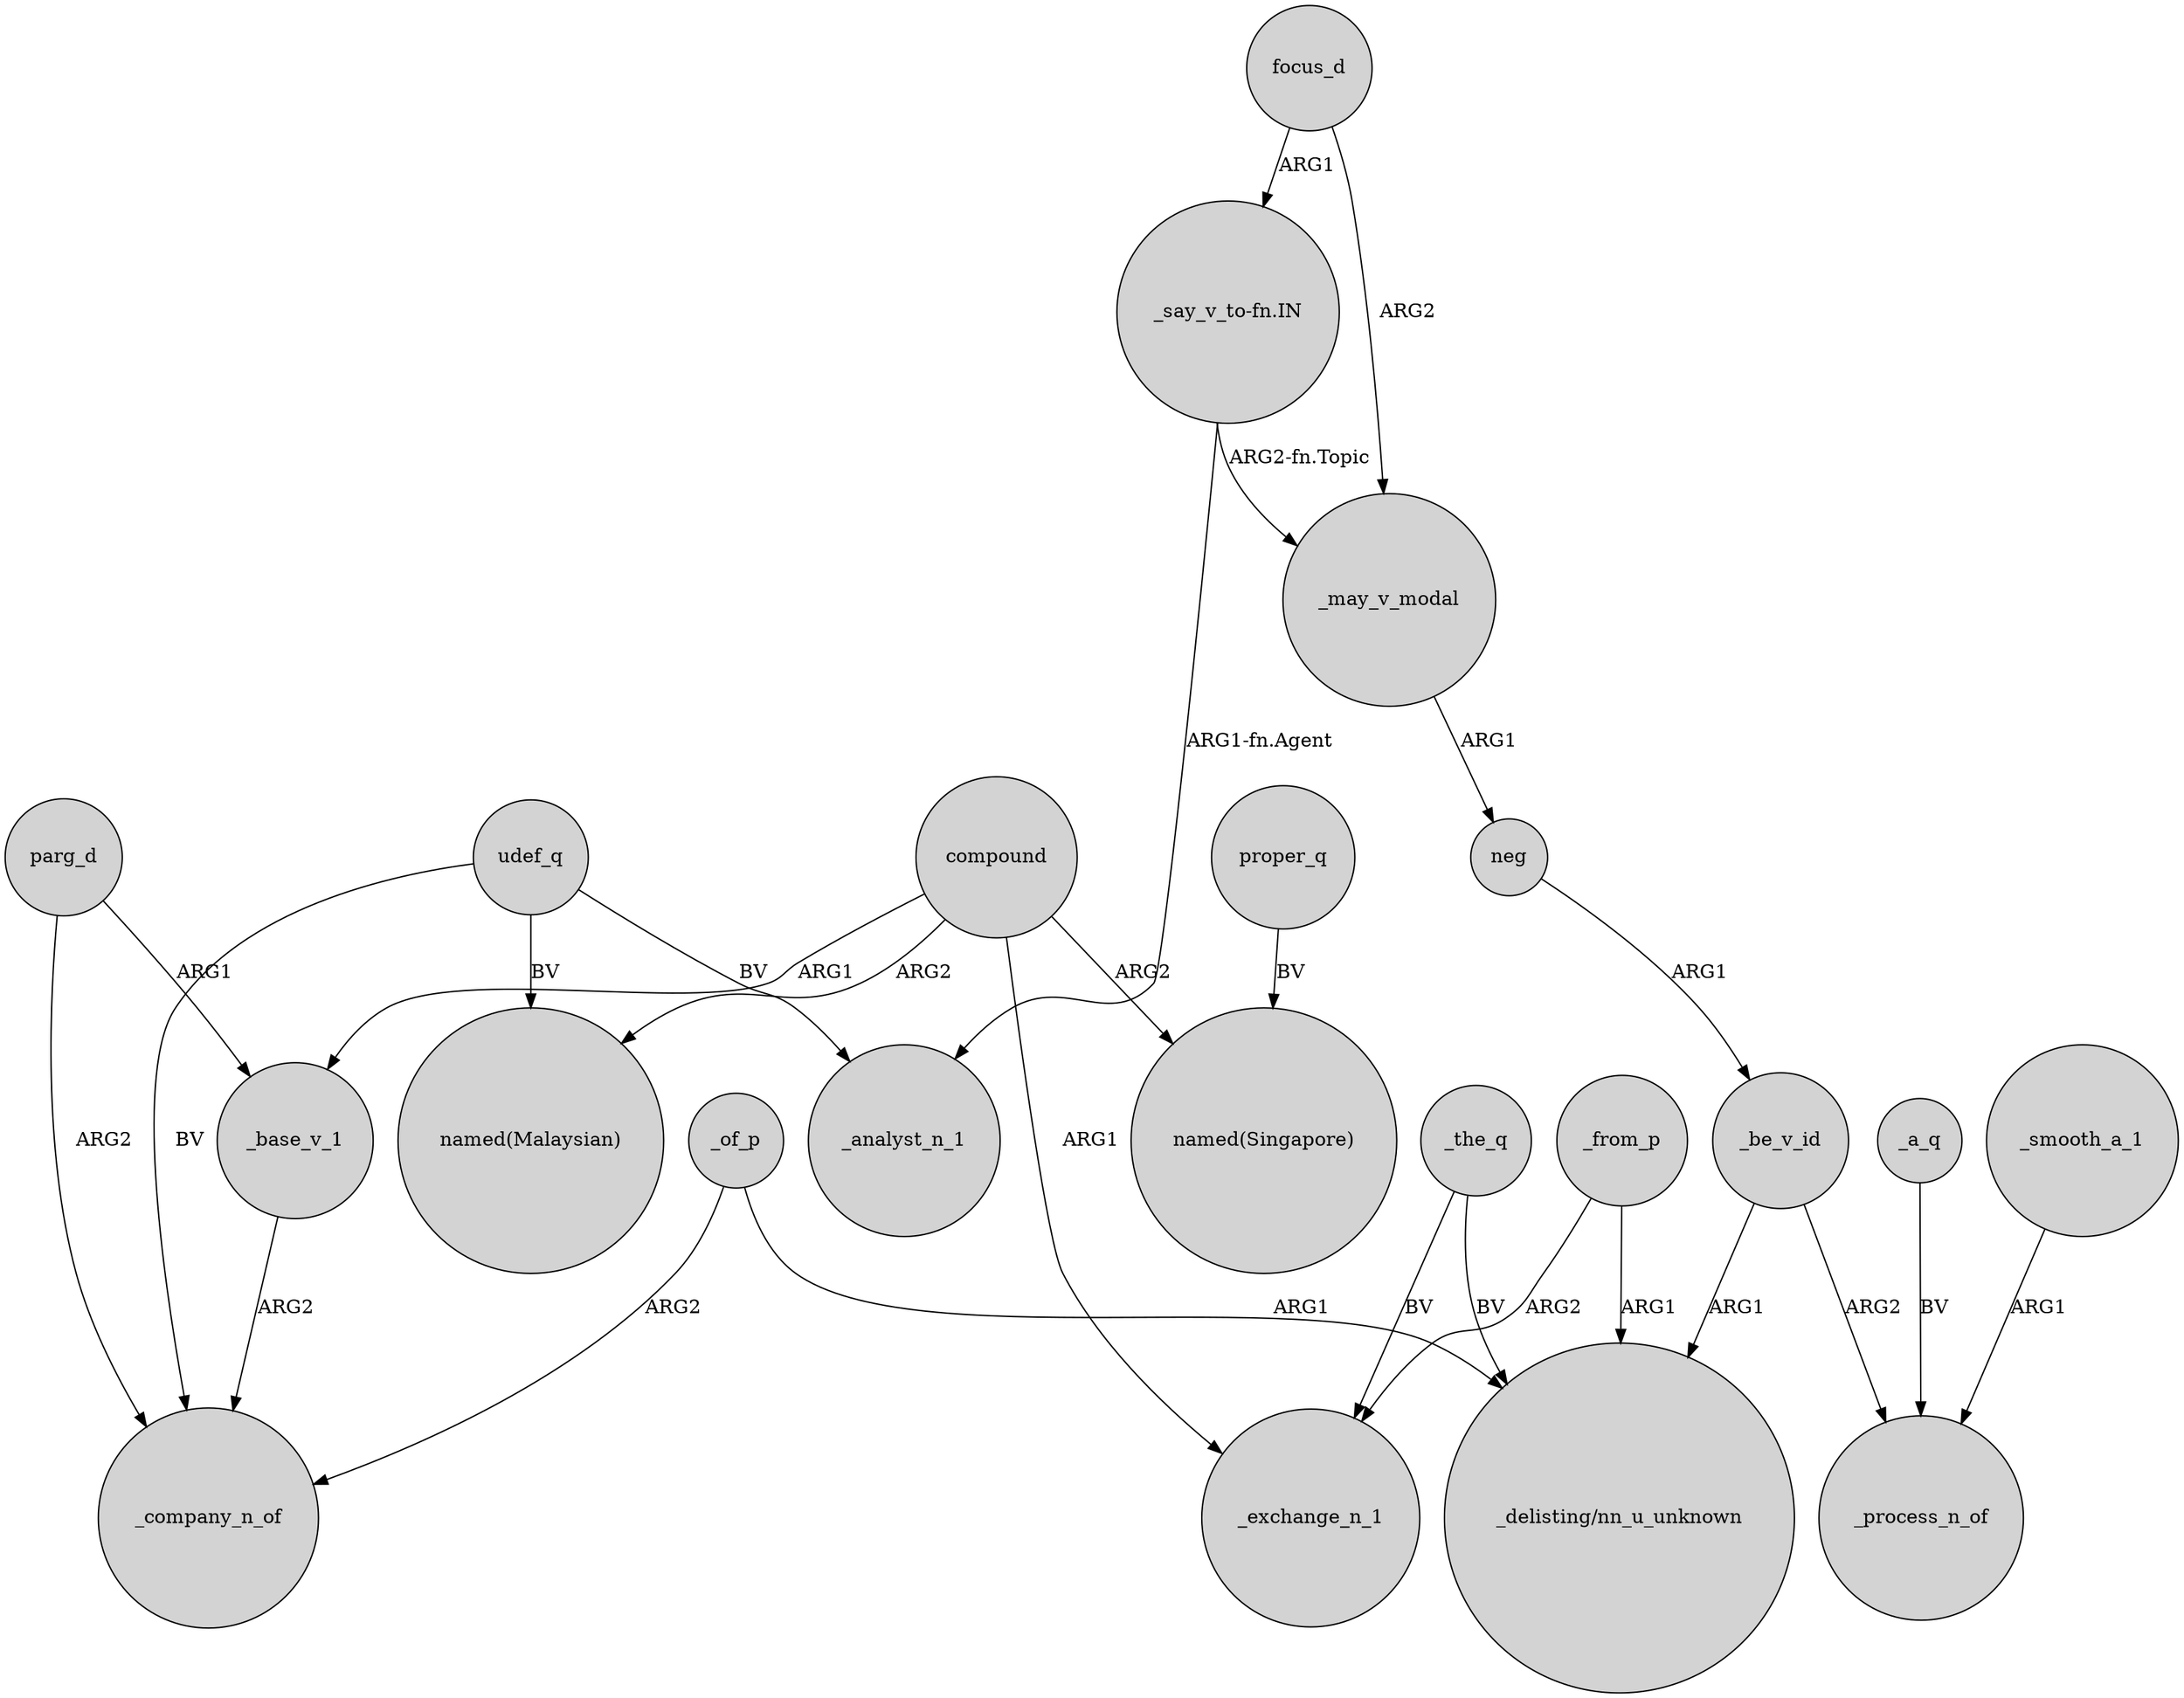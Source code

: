 digraph {
	node [shape=circle style=filled]
	_base_v_1 -> _company_n_of [label=ARG2]
	compound -> "named(Malaysian)" [label=ARG2]
	_from_p -> _exchange_n_1 [label=ARG2]
	compound -> "named(Singapore)" [label=ARG2]
	_be_v_id -> _process_n_of [label=ARG2]
	focus_d -> _may_v_modal [label=ARG2]
	_a_q -> _process_n_of [label=BV]
	_smooth_a_1 -> _process_n_of [label=ARG1]
	_from_p -> "_delisting/nn_u_unknown" [label=ARG1]
	"_say_v_to-fn.IN" -> _may_v_modal [label="ARG2-fn.Topic"]
	compound -> _base_v_1 [label=ARG1]
	_may_v_modal -> neg [label=ARG1]
	compound -> _exchange_n_1 [label=ARG1]
	"_say_v_to-fn.IN" -> _analyst_n_1 [label="ARG1-fn.Agent"]
	proper_q -> "named(Singapore)" [label=BV]
	_be_v_id -> "_delisting/nn_u_unknown" [label=ARG1]
	parg_d -> _company_n_of [label=ARG2]
	_of_p -> "_delisting/nn_u_unknown" [label=ARG1]
	neg -> _be_v_id [label=ARG1]
	parg_d -> _base_v_1 [label=ARG1]
	udef_q -> _analyst_n_1 [label=BV]
	udef_q -> _company_n_of [label=BV]
	udef_q -> "named(Malaysian)" [label=BV]
	_of_p -> _company_n_of [label=ARG2]
	_the_q -> _exchange_n_1 [label=BV]
	focus_d -> "_say_v_to-fn.IN" [label=ARG1]
	_the_q -> "_delisting/nn_u_unknown" [label=BV]
}
